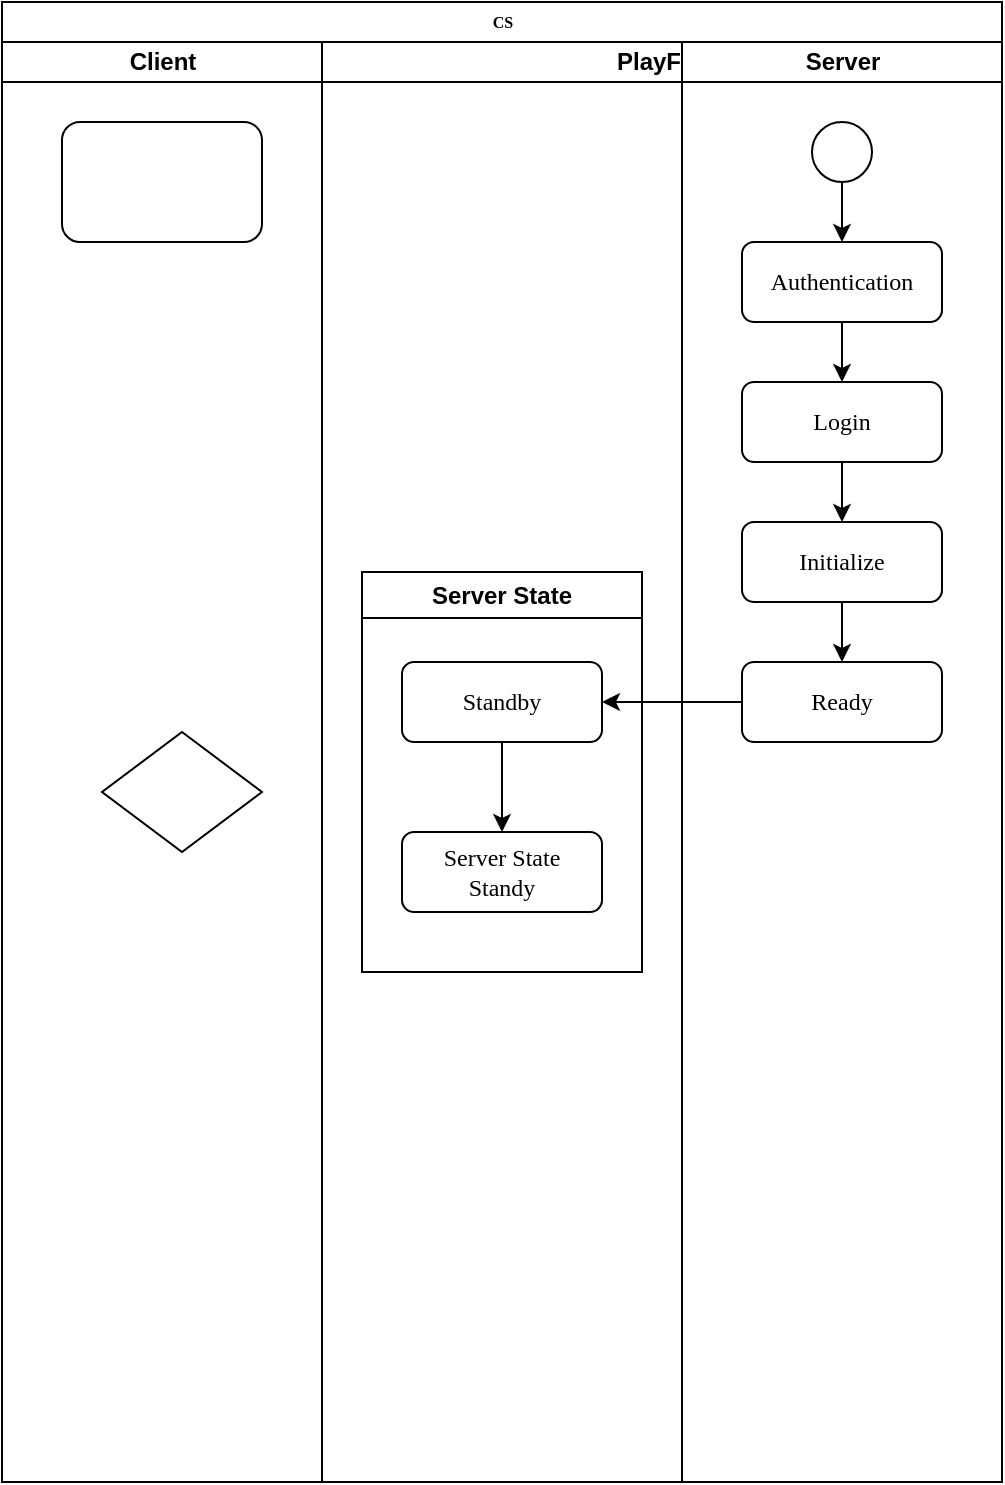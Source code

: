 <mxfile version="21.4.0" type="github">
  <diagram name="Page-1" id="74e2e168-ea6b-b213-b513-2b3c1d86103e">
    <mxGraphModel dx="838" dy="802" grid="1" gridSize="10" guides="1" tooltips="1" connect="1" arrows="1" fold="1" page="1" pageScale="1" pageWidth="1100" pageHeight="850" background="none" math="0" shadow="0">
      <root>
        <mxCell id="0" />
        <mxCell id="1" parent="0" />
        <mxCell id="77e6c97f196da883-1" value="CS" style="swimlane;html=1;childLayout=stackLayout;startSize=20;rounded=0;shadow=0;labelBackgroundColor=none;strokeWidth=1;fontFamily=Verdana;fontSize=8;align=center;" parent="1" vertex="1">
          <mxGeometry x="300" y="55" width="500" height="740" as="geometry">
            <mxRectangle x="300" y="60" width="50" height="20" as="alternateBounds" />
          </mxGeometry>
        </mxCell>
        <mxCell id="77e6c97f196da883-2" value="Client" style="swimlane;html=1;startSize=20;" parent="77e6c97f196da883-1" vertex="1">
          <mxGeometry y="20" width="160" height="720" as="geometry" />
        </mxCell>
        <mxCell id="77e6c97f196da883-8" value="" style="rounded=1;whiteSpace=wrap;html=1;shadow=0;labelBackgroundColor=none;strokeWidth=1;fontFamily=Verdana;fontSize=8;align=center;" parent="77e6c97f196da883-2" vertex="1">
          <mxGeometry x="30" y="40" width="100" height="60" as="geometry" />
        </mxCell>
        <mxCell id="77e6c97f196da883-16" value="" style="rhombus;whiteSpace=wrap;html=1;rounded=0;shadow=0;labelBackgroundColor=none;strokeWidth=1;fontFamily=Verdana;fontSize=8;align=center;" parent="77e6c97f196da883-2" vertex="1">
          <mxGeometry x="50" y="345" width="80" height="60" as="geometry" />
        </mxCell>
        <mxCell id="77e6c97f196da883-40" style="edgeStyle=orthogonalEdgeStyle;rounded=1;html=1;labelBackgroundColor=none;startArrow=none;startFill=0;startSize=5;endArrow=classicThin;endFill=1;endSize=5;jettySize=auto;orthogonalLoop=1;strokeWidth=1;fontFamily=Verdana;fontSize=8" parent="77e6c97f196da883-1" target="77e6c97f196da883-24" edge="1">
          <mxGeometry relative="1" as="geometry">
            <mxPoint x="770" y="690" as="sourcePoint" />
          </mxGeometry>
        </mxCell>
        <mxCell id="77e6c97f196da883-3" value="PlayFab" style="swimlane;html=1;startSize=20;" parent="77e6c97f196da883-1" vertex="1">
          <mxGeometry x="160" y="20" width="340" height="720" as="geometry" />
        </mxCell>
        <mxCell id="yFmoRRBljweE4ICY3tDK-25" value="Server State" style="swimlane;whiteSpace=wrap;html=1;" vertex="1" parent="77e6c97f196da883-3">
          <mxGeometry x="20" y="265" width="140" height="200" as="geometry" />
        </mxCell>
        <mxCell id="yFmoRRBljweE4ICY3tDK-21" value="Standby" style="rounded=1;whiteSpace=wrap;html=1;shadow=0;labelBackgroundColor=none;strokeWidth=1;fontFamily=Verdana;fontSize=12;align=center;" vertex="1" parent="yFmoRRBljweE4ICY3tDK-25">
          <mxGeometry x="20" y="45" width="100" height="40" as="geometry" />
        </mxCell>
        <mxCell id="yFmoRRBljweE4ICY3tDK-23" value="Server State&lt;br&gt;Standy" style="rounded=1;whiteSpace=wrap;html=1;shadow=0;labelBackgroundColor=none;strokeWidth=1;fontFamily=Verdana;fontSize=12;align=center;" vertex="1" parent="yFmoRRBljweE4ICY3tDK-25">
          <mxGeometry x="20" y="130" width="100" height="40" as="geometry" />
        </mxCell>
        <mxCell id="yFmoRRBljweE4ICY3tDK-24" value="" style="edgeStyle=orthogonalEdgeStyle;rounded=0;orthogonalLoop=1;jettySize=auto;html=1;" edge="1" parent="yFmoRRBljweE4ICY3tDK-25" source="yFmoRRBljweE4ICY3tDK-21" target="yFmoRRBljweE4ICY3tDK-23">
          <mxGeometry relative="1" as="geometry" />
        </mxCell>
        <mxCell id="77e6c97f196da883-5" value="Server" style="swimlane;html=1;startSize=20;" parent="77e6c97f196da883-3" vertex="1">
          <mxGeometry x="180" width="160" height="720" as="geometry" />
        </mxCell>
        <mxCell id="yFmoRRBljweE4ICY3tDK-11" value="" style="edgeStyle=orthogonalEdgeStyle;rounded=0;orthogonalLoop=1;jettySize=auto;html=1;" edge="1" parent="77e6c97f196da883-5" source="yFmoRRBljweE4ICY3tDK-2" target="yFmoRRBljweE4ICY3tDK-7">
          <mxGeometry relative="1" as="geometry" />
        </mxCell>
        <mxCell id="yFmoRRBljweE4ICY3tDK-2" value="Authentication" style="rounded=1;whiteSpace=wrap;html=1;shadow=0;labelBackgroundColor=none;strokeWidth=1;fontFamily=Verdana;fontSize=12;align=center;" vertex="1" parent="77e6c97f196da883-5">
          <mxGeometry x="30" y="100" width="100" height="40" as="geometry" />
        </mxCell>
        <mxCell id="yFmoRRBljweE4ICY3tDK-4" value="" style="edgeStyle=orthogonalEdgeStyle;rounded=0;orthogonalLoop=1;jettySize=auto;html=1;" edge="1" parent="77e6c97f196da883-5" source="yFmoRRBljweE4ICY3tDK-3" target="yFmoRRBljweE4ICY3tDK-2">
          <mxGeometry relative="1" as="geometry" />
        </mxCell>
        <mxCell id="yFmoRRBljweE4ICY3tDK-3" value="" style="ellipse;whiteSpace=wrap;html=1;aspect=fixed;" vertex="1" parent="77e6c97f196da883-5">
          <mxGeometry x="65" y="40" width="30" height="30" as="geometry" />
        </mxCell>
        <mxCell id="yFmoRRBljweE4ICY3tDK-18" value="" style="edgeStyle=orthogonalEdgeStyle;rounded=0;orthogonalLoop=1;jettySize=auto;html=1;" edge="1" parent="77e6c97f196da883-5" source="yFmoRRBljweE4ICY3tDK-7" target="yFmoRRBljweE4ICY3tDK-17">
          <mxGeometry relative="1" as="geometry" />
        </mxCell>
        <mxCell id="yFmoRRBljweE4ICY3tDK-7" value="Login" style="rounded=1;whiteSpace=wrap;html=1;shadow=0;labelBackgroundColor=none;strokeWidth=1;fontFamily=Verdana;fontSize=12;align=center;" vertex="1" parent="77e6c97f196da883-5">
          <mxGeometry x="30" y="170" width="100" height="40" as="geometry" />
        </mxCell>
        <mxCell id="yFmoRRBljweE4ICY3tDK-20" value="" style="edgeStyle=orthogonalEdgeStyle;rounded=0;orthogonalLoop=1;jettySize=auto;html=1;" edge="1" parent="77e6c97f196da883-5" source="yFmoRRBljweE4ICY3tDK-17" target="yFmoRRBljweE4ICY3tDK-19">
          <mxGeometry relative="1" as="geometry" />
        </mxCell>
        <mxCell id="yFmoRRBljweE4ICY3tDK-17" value="Initialize" style="rounded=1;whiteSpace=wrap;html=1;shadow=0;labelBackgroundColor=none;strokeWidth=1;fontFamily=Verdana;fontSize=12;align=center;" vertex="1" parent="77e6c97f196da883-5">
          <mxGeometry x="30" y="240" width="100" height="40" as="geometry" />
        </mxCell>
        <mxCell id="yFmoRRBljweE4ICY3tDK-19" value="Ready" style="rounded=1;whiteSpace=wrap;html=1;shadow=0;labelBackgroundColor=none;strokeWidth=1;fontFamily=Verdana;fontSize=12;align=center;" vertex="1" parent="77e6c97f196da883-5">
          <mxGeometry x="30" y="310" width="100" height="40" as="geometry" />
        </mxCell>
        <mxCell id="yFmoRRBljweE4ICY3tDK-22" value="" style="edgeStyle=orthogonalEdgeStyle;rounded=0;orthogonalLoop=1;jettySize=auto;html=1;" edge="1" parent="77e6c97f196da883-3" source="yFmoRRBljweE4ICY3tDK-19" target="yFmoRRBljweE4ICY3tDK-21">
          <mxGeometry relative="1" as="geometry" />
        </mxCell>
      </root>
    </mxGraphModel>
  </diagram>
</mxfile>
